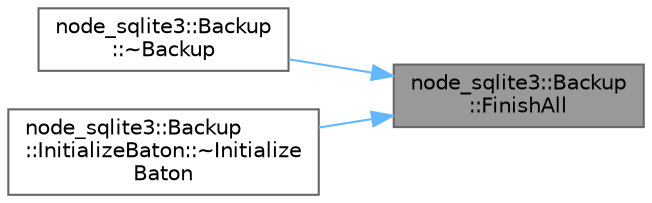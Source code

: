 digraph "node_sqlite3::Backup::FinishAll"
{
 // LATEX_PDF_SIZE
  bgcolor="transparent";
  edge [fontname=Helvetica,fontsize=10,labelfontname=Helvetica,labelfontsize=10];
  node [fontname=Helvetica,fontsize=10,shape=box,height=0.2,width=0.4];
  rankdir="RL";
  Node1 [id="Node000001",label="node_sqlite3::Backup\l::FinishAll",height=0.2,width=0.4,color="gray40", fillcolor="grey60", style="filled", fontcolor="black",tooltip=" "];
  Node1 -> Node2 [id="edge5_Node000001_Node000002",dir="back",color="steelblue1",style="solid",tooltip=" "];
  Node2 [id="Node000002",label="node_sqlite3::Backup\l::~Backup",height=0.2,width=0.4,color="grey40", fillcolor="white", style="filled",URL="$classnode__sqlite3_1_1_backup.html#aa5119bce325526eeb978783137192c03",tooltip=" "];
  Node1 -> Node3 [id="edge6_Node000001_Node000003",dir="back",color="steelblue1",style="solid",tooltip=" "];
  Node3 [id="Node000003",label="node_sqlite3::Backup\l::InitializeBaton::~Initialize\lBaton",height=0.2,width=0.4,color="grey40", fillcolor="white", style="filled",URL="$structnode__sqlite3_1_1_backup_1_1_initialize_baton.html#a87961246882c466199f18f00ecc73450",tooltip=" "];
}
